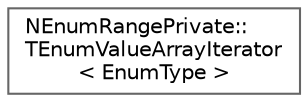 digraph "Graphical Class Hierarchy"
{
 // INTERACTIVE_SVG=YES
 // LATEX_PDF_SIZE
  bgcolor="transparent";
  edge [fontname=Helvetica,fontsize=10,labelfontname=Helvetica,labelfontsize=10];
  node [fontname=Helvetica,fontsize=10,shape=box,height=0.2,width=0.4];
  rankdir="LR";
  Node0 [id="Node000000",label="NEnumRangePrivate::\lTEnumValueArrayIterator\l\< EnumType \>",height=0.2,width=0.4,color="grey40", fillcolor="white", style="filled",URL="$d2/d10/structNEnumRangePrivate_1_1TEnumValueArrayIterator.html",tooltip=" "];
}
